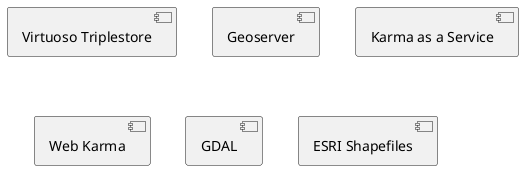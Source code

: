 @startuml "MapKB Data Import Process"
[Virtuoso Triplestore] as virtuoso
[Geoserver] as geoserver
[Karma as a Service] as kaas
[Web Karma] as wk
[GDAL] as gdal
[ESRI Shapefiles] as esri
@enduml